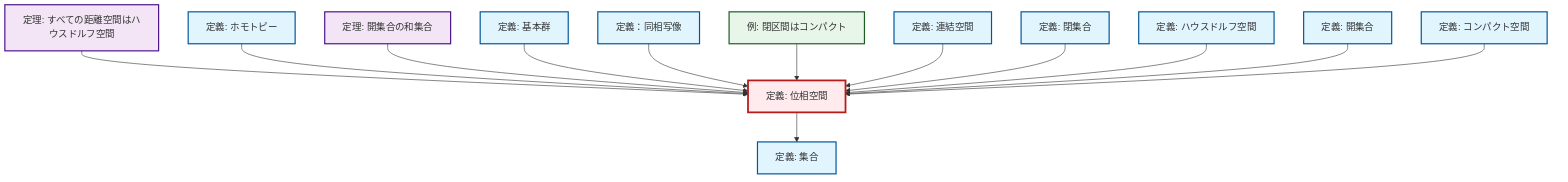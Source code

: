 graph TD
    classDef definition fill:#e1f5fe,stroke:#01579b,stroke-width:2px
    classDef theorem fill:#f3e5f5,stroke:#4a148c,stroke-width:2px
    classDef axiom fill:#fff3e0,stroke:#e65100,stroke-width:2px
    classDef example fill:#e8f5e9,stroke:#1b5e20,stroke-width:2px
    classDef current fill:#ffebee,stroke:#b71c1c,stroke-width:3px
    ex-closed-interval-compact["例: 閉区間はコンパクト"]:::example
    def-compact["定義: コンパクト空間"]:::definition
    def-fundamental-group["定義: 基本群"]:::definition
    def-connected["定義: 連結空間"]:::definition
    def-homeomorphism["定義：同相写像"]:::definition
    thm-union-open-sets["定理: 開集合の和集合"]:::theorem
    def-topological-space["定義: 位相空間"]:::definition
    thm-metric-hausdorff["定理: すべての距離空間はハウスドルフ空間"]:::theorem
    def-set["定義: 集合"]:::definition
    def-hausdorff["定義: ハウスドルフ空間"]:::definition
    def-open-set["定義: 開集合"]:::definition
    def-closed-set["定義: 閉集合"]:::definition
    def-homotopy["定義: ホモトピー"]:::definition
    thm-metric-hausdorff --> def-topological-space
    def-homotopy --> def-topological-space
    thm-union-open-sets --> def-topological-space
    def-fundamental-group --> def-topological-space
    def-topological-space --> def-set
    def-homeomorphism --> def-topological-space
    ex-closed-interval-compact --> def-topological-space
    def-connected --> def-topological-space
    def-closed-set --> def-topological-space
    def-hausdorff --> def-topological-space
    def-open-set --> def-topological-space
    def-compact --> def-topological-space
    class def-topological-space current